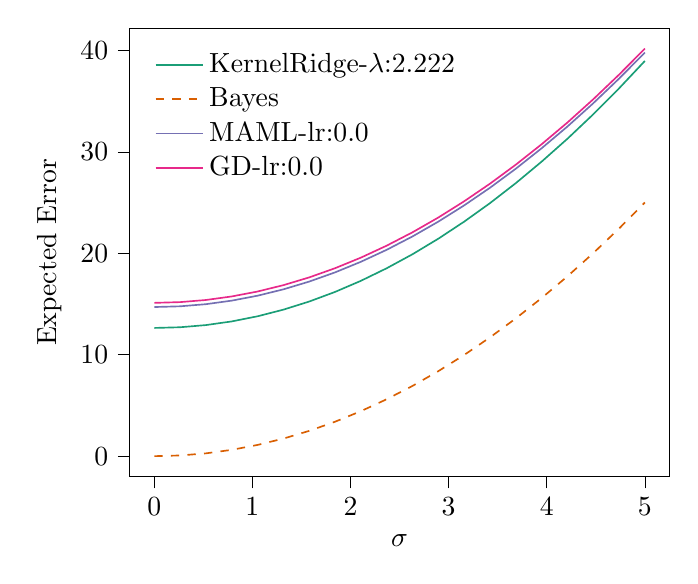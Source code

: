 % This file was created with tikzplotlib v0.10.1.
\begin{tikzpicture}

\definecolor{chocolate217952}{RGB}{217,95,2}
\definecolor{darkcyan27158119}{RGB}{27,158,119}
\definecolor{darkgray176}{RGB}{176,176,176}
\definecolor{deeppink23141138}{RGB}{231,41,138}
\definecolor{lightslategray117112179}{RGB}{117,112,179}

\begin{axis}[
legend cell align={left},
legend style={
  fill opacity=0.8,
  draw opacity=1,
  text opacity=1,
  at={(0.03,0.97)},
  anchor=north west,
  draw=none
},
tick align=outside,
tick pos=left,
x grid style={darkgray176},
xlabel={\(\displaystyle \sigma\)},
xmin=-0.25, xmax=5.25,
xtick style={color=black},
y grid style={darkgray176},
ylabel={Expected Error},
ymin=-2.009, ymax=42.194,
ytick style={color=black}
]
\addplot [semithick, darkcyan27158119]
table {%
0 12.642
0.263 12.71
0.526 12.924
0.789 13.285
1.053 13.792
1.316 14.446
1.579 15.246
1.842 16.192
2.105 17.285
2.368 18.524
2.632 19.91
2.895 21.442
3.158 23.12
3.421 24.944
3.684 26.915
3.947 29.033
4.211 31.297
4.474 33.707
4.737 36.263
5 38.966
};
\addlegendentry{KernelRidge-$\lambda$:2.222}
\addplot [semithick, chocolate217952, dashed]
table {%
0 0
0.263 0.069
0.526 0.277
0.789 0.623
1.053 1.108
1.316 1.732
1.579 2.494
1.842 3.394
2.105 4.433
2.368 5.611
2.632 6.927
2.895 8.382
3.158 9.975
3.421 11.707
3.684 13.577
3.947 15.586
4.211 17.733
4.474 20.019
4.737 22.444
5 25.007
};
\addlegendentry{Bayes}
\addplot [semithick, lightslategray117112179]
table {%
0 14.704
0.263 14.775
0.526 14.985
0.789 15.334
1.053 15.822
1.316 16.448
1.579 17.214
1.842 18.119
2.105 19.162
2.368 20.344
2.632 21.666
2.895 23.125
3.158 24.724
3.421 26.461
3.684 28.337
3.947 30.351
4.211 32.504
4.474 34.795
4.737 37.225
5 39.793
};
\addlegendentry{MAML-lr:0.0}
\addplot [semithick, deeppink23141138]
table {%
0 15.116
0.263 15.188
0.526 15.398
0.789 15.747
1.053 16.235
1.316 16.861
1.579 17.626
1.842 18.53
2.105 19.572
2.368 20.753
2.632 22.073
2.895 23.53
3.158 25.127
3.421 26.862
3.684 28.736
3.947 30.748
4.211 32.899
4.474 35.189
4.737 37.617
5 40.184
};
\addlegendentry{GD-lr:0.0}
\end{axis}

\end{tikzpicture}
